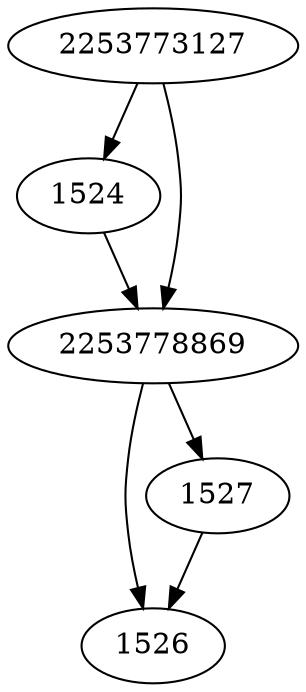 strict digraph  {
2253773127;
1524;
2253778869;
1526;
1527;
2253773127 -> 1524;
2253773127 -> 2253778869;
1524 -> 2253778869;
2253778869 -> 1526;
2253778869 -> 1527;
1527 -> 1526;
}
